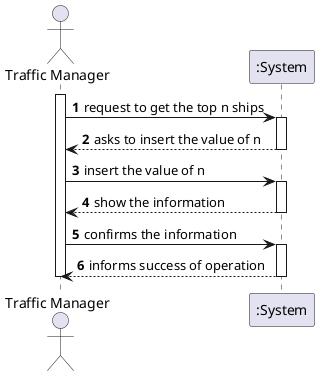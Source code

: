 @startuml
autonumber
actor "Traffic Manager" as TM

activate TM
TM -> ":System" : request to get the top n ships
activate ":System"
":System" --> TM : asks to insert the value of n
deactivate ":System"

TM -> ":System" : insert the value of n
activate ":System"
":System" --> TM : show the information
deactivate ":System"

TM -> ":System" : confirms the information
activate ":System"
":System" --> TM : informs success of operation
deactivate ":System"

deactivate TM

@enduml
